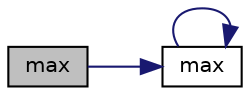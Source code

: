 digraph "max"
{
  edge [fontname="Helvetica",fontsize="10",labelfontname="Helvetica",labelfontsize="10"];
  node [fontname="Helvetica",fontsize="10",shape=record];
  rankdir="LR";
  Node1 [label="max",height=0.2,width=0.4,color="black", fillcolor="grey75", style="filled" fontcolor="black"];
  Node1 -> Node2 [color="midnightblue",fontsize="10",style="solid",fontname="Helvetica"];
  Node2 [label="max",height=0.2,width=0.4,color="black", fillcolor="white", style="filled",URL="$BMP_8c.html#a2e43e3d669e054a76a1336823b01e842"];
  Node2 -> Node2 [color="midnightblue",fontsize="10",style="solid",fontname="Helvetica"];
}
